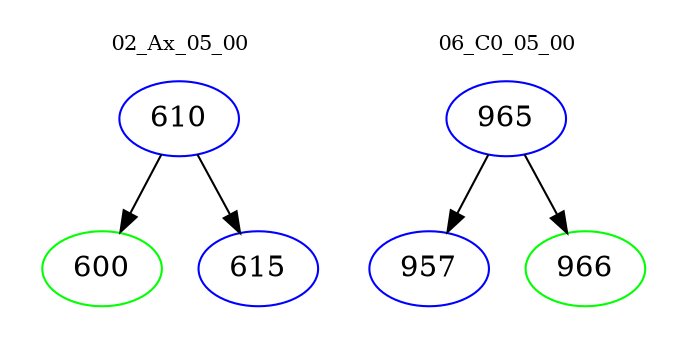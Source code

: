 digraph{
subgraph cluster_0 {
color = white
label = "02_Ax_05_00";
fontsize=10;
T0_610 [label="610", color="blue"]
T0_610 -> T0_600 [color="black"]
T0_600 [label="600", color="green"]
T0_610 -> T0_615 [color="black"]
T0_615 [label="615", color="blue"]
}
subgraph cluster_1 {
color = white
label = "06_C0_05_00";
fontsize=10;
T1_965 [label="965", color="blue"]
T1_965 -> T1_957 [color="black"]
T1_957 [label="957", color="blue"]
T1_965 -> T1_966 [color="black"]
T1_966 [label="966", color="green"]
}
}
